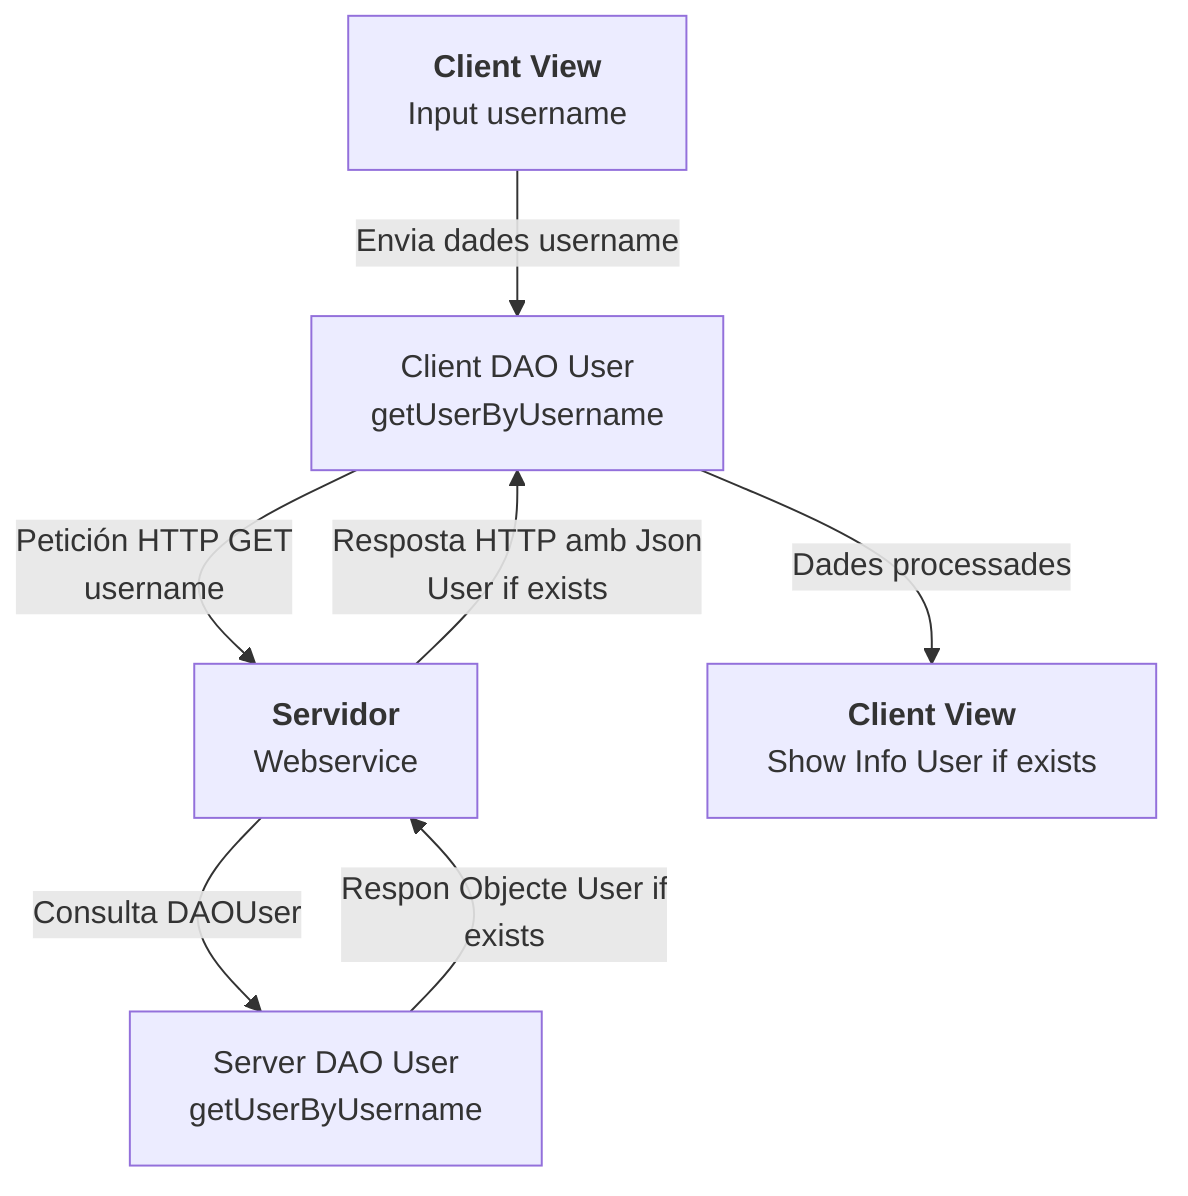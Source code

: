 flowchart TD
    A[<b>Client View</b> <br> Input username] -->|Envia dades username| B[Client DAO User<br> getUserByUsername]
    B -->|Petición HTTP  GET <br> username| C[<b>Servidor</b> <br> Webservice]
    B -->|Dades processades| E[<b>Client View</b><br> Show Info User if exists]
    C -->|Resposta HTTP amb Json <br> User if exists| B
    C -->|Consulta DAOUser| D[Server DAO User <br> getUserByUsername]
    D -->|Respon Objecte User if <br> exists| C